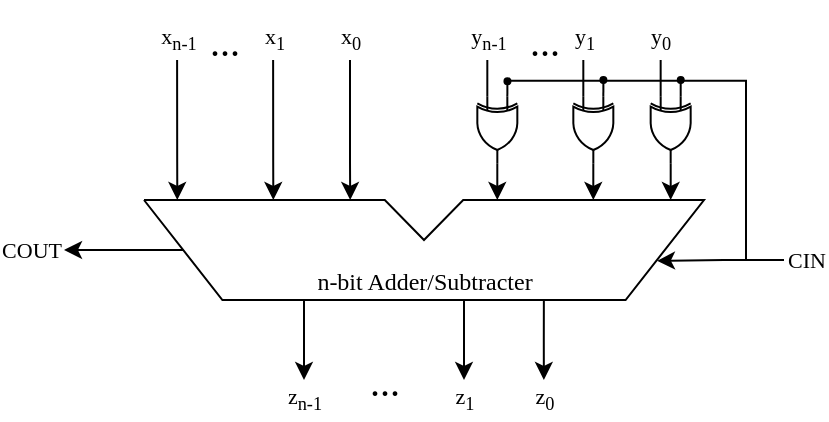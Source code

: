 <mxfile version="26.0.1">
  <diagram name="Page-1" id="YRTmSyCCs7Myf40diobr">
    <mxGraphModel dx="1103" dy="589" grid="1" gridSize="10" guides="1" tooltips="1" connect="1" arrows="1" fold="1" page="1" pageScale="1" pageWidth="850" pageHeight="1100" math="0" shadow="0">
      <root>
        <mxCell id="0" />
        <mxCell id="1" parent="0" />
        <mxCell id="4d7obqWmkYfhOyedHUf7-54" value="z&lt;sub&gt;0&lt;/sub&gt;" style="edgeStyle=orthogonalEdgeStyle;rounded=0;orthogonalLoop=1;jettySize=auto;html=1;fontFamily=NewsGotT;" parent="1" edge="1">
          <mxGeometry x="1" y="10" relative="1" as="geometry">
            <mxPoint x="399.93" y="480" as="targetPoint" />
            <mxPoint x="-10" y="10" as="offset" />
            <mxPoint x="399.93" y="440" as="sourcePoint" />
            <Array as="points">
              <mxPoint x="399.93" y="460" />
              <mxPoint x="399.93" y="460" />
            </Array>
          </mxGeometry>
        </mxCell>
        <mxCell id="nNE-uIyUoAhDfpCJ60dE-57" value="COUT" style="edgeStyle=orthogonalEdgeStyle;rounded=0;orthogonalLoop=1;jettySize=auto;html=1;exitX=0.07;exitY=0.499;exitDx=0;exitDy=0;exitPerimeter=0;align=right;fontFamily=NewsGotT;" edge="1" parent="1" source="nNE-uIyUoAhDfpCJ60dE-1">
          <mxGeometry x="1" relative="1" as="geometry">
            <mxPoint x="160" y="415" as="targetPoint" />
            <mxPoint as="offset" />
          </mxGeometry>
        </mxCell>
        <mxCell id="nNE-uIyUoAhDfpCJ60dE-1" value="&lt;font&gt;n-bit Adder/Subtracter&lt;/font&gt;" style="verticalLabelPosition=middle;verticalAlign=bottom;html=1;shape=mxgraph.basic.polygon;polyCoords=[[0,0],[0.43,0],[0.5,0.4],[0.57,0],[1,0],[0.86,1],[0.14,1],[0,0]];polyline=1;fillColor=none;align=center;labelPosition=center;fontFamily=NewsGotT;" vertex="1" parent="1">
          <mxGeometry x="200" y="390" width="280" height="50" as="geometry" />
        </mxCell>
        <mxCell id="nNE-uIyUoAhDfpCJ60dE-17" value="y&lt;sub&gt;0&lt;/sub&gt;" style="rounded=0;orthogonalLoop=1;jettySize=auto;html=1;entryX=0;entryY=0.75;entryDx=0;entryDy=0;entryPerimeter=0;endArrow=none;endFill=0;fontFamily=NewsGotT;" edge="1" parent="1" target="nNE-uIyUoAhDfpCJ60dE-19">
          <mxGeometry x="-1" y="-10" relative="1" as="geometry">
            <mxPoint x="458.33" y="320" as="sourcePoint" />
            <mxPoint x="10" y="-10" as="offset" />
            <mxPoint x="458.31" y="325" as="targetPoint" />
          </mxGeometry>
        </mxCell>
        <mxCell id="nNE-uIyUoAhDfpCJ60dE-18" style="edgeStyle=orthogonalEdgeStyle;rounded=0;orthogonalLoop=1;jettySize=auto;html=1;fontFamily=NewsGotT;" edge="1" parent="1" source="nNE-uIyUoAhDfpCJ60dE-19">
          <mxGeometry relative="1" as="geometry">
            <Array as="points">
              <mxPoint x="463.33" y="385" />
              <mxPoint x="463.33" y="385" />
            </Array>
            <mxPoint x="463.33" y="390" as="targetPoint" />
          </mxGeometry>
        </mxCell>
        <mxCell id="nNE-uIyUoAhDfpCJ60dE-55" style="edgeStyle=orthogonalEdgeStyle;rounded=0;orthogonalLoop=1;jettySize=auto;html=1;exitX=0;exitY=0.25;exitDx=0;exitDy=0;exitPerimeter=0;endArrow=oval;endFill=1;endSize=3;fontFamily=NewsGotT;" edge="1" parent="1" source="nNE-uIyUoAhDfpCJ60dE-19">
          <mxGeometry relative="1" as="geometry">
            <mxPoint x="468.368" y="330" as="targetPoint" />
          </mxGeometry>
        </mxCell>
        <mxCell id="nNE-uIyUoAhDfpCJ60dE-19" value="" style="verticalLabelPosition=bottom;shadow=0;dashed=0;align=center;html=1;verticalAlign=top;shape=mxgraph.electrical.logic_gates.logic_gate;operation=xor;aspect=fixed;rotation=90;fontFamily=NewsGotT;" vertex="1" parent="1">
          <mxGeometry x="446.67" y="345" width="33.33" height="20" as="geometry" />
        </mxCell>
        <mxCell id="nNE-uIyUoAhDfpCJ60dE-23" value="y&lt;sub&gt;1&lt;/sub&gt;" style="rounded=0;orthogonalLoop=1;jettySize=auto;html=1;entryX=0;entryY=0.75;entryDx=0;entryDy=0;entryPerimeter=0;endArrow=none;endFill=0;fontFamily=NewsGotT;" edge="1" parent="1" target="nNE-uIyUoAhDfpCJ60dE-25">
          <mxGeometry x="-1" y="-10" relative="1" as="geometry">
            <mxPoint x="419.66" y="320" as="sourcePoint" />
            <mxPoint x="10" y="-10" as="offset" />
            <mxPoint x="419.64" y="325" as="targetPoint" />
          </mxGeometry>
        </mxCell>
        <mxCell id="nNE-uIyUoAhDfpCJ60dE-24" style="edgeStyle=orthogonalEdgeStyle;rounded=0;orthogonalLoop=1;jettySize=auto;html=1;fontFamily=NewsGotT;" edge="1" parent="1" source="nNE-uIyUoAhDfpCJ60dE-25">
          <mxGeometry relative="1" as="geometry">
            <Array as="points">
              <mxPoint x="424.66" y="385" />
              <mxPoint x="424.66" y="385" />
            </Array>
            <mxPoint x="424.66" y="390" as="targetPoint" />
          </mxGeometry>
        </mxCell>
        <mxCell id="nNE-uIyUoAhDfpCJ60dE-53" style="edgeStyle=orthogonalEdgeStyle;rounded=0;orthogonalLoop=1;jettySize=auto;html=1;exitX=0;exitY=0.25;exitDx=0;exitDy=0;exitPerimeter=0;endArrow=oval;endFill=1;startSize=6;endSize=3;fontFamily=NewsGotT;" edge="1" parent="1" source="nNE-uIyUoAhDfpCJ60dE-25">
          <mxGeometry relative="1" as="geometry">
            <mxPoint x="429.702" y="330" as="targetPoint" />
          </mxGeometry>
        </mxCell>
        <mxCell id="nNE-uIyUoAhDfpCJ60dE-25" value="" style="verticalLabelPosition=bottom;shadow=0;dashed=0;align=center;html=1;verticalAlign=top;shape=mxgraph.electrical.logic_gates.logic_gate;operation=xor;aspect=fixed;rotation=90;fontFamily=NewsGotT;" vertex="1" parent="1">
          <mxGeometry x="408.0" y="345" width="33.33" height="20" as="geometry" />
        </mxCell>
        <mxCell id="nNE-uIyUoAhDfpCJ60dE-26" value="y&lt;sub&gt;n-1&lt;/sub&gt;" style="rounded=0;orthogonalLoop=1;jettySize=auto;html=1;entryX=0;entryY=0.75;entryDx=0;entryDy=0;entryPerimeter=0;endArrow=none;endFill=0;fontFamily=NewsGotT;" edge="1" parent="1" target="nNE-uIyUoAhDfpCJ60dE-28">
          <mxGeometry x="-1" y="-10" relative="1" as="geometry">
            <mxPoint x="371.66" y="320" as="sourcePoint" />
            <mxPoint x="10" y="-10" as="offset" />
            <mxPoint x="371.64" y="325" as="targetPoint" />
          </mxGeometry>
        </mxCell>
        <mxCell id="nNE-uIyUoAhDfpCJ60dE-27" style="edgeStyle=orthogonalEdgeStyle;rounded=0;orthogonalLoop=1;jettySize=auto;html=1;fontFamily=NewsGotT;" edge="1" parent="1" source="nNE-uIyUoAhDfpCJ60dE-28">
          <mxGeometry relative="1" as="geometry">
            <Array as="points">
              <mxPoint x="376.66" y="385" />
              <mxPoint x="376.66" y="385" />
            </Array>
            <mxPoint x="376.66" y="390" as="targetPoint" />
          </mxGeometry>
        </mxCell>
        <mxCell id="nNE-uIyUoAhDfpCJ60dE-28" value="" style="verticalLabelPosition=bottom;shadow=0;dashed=0;align=center;html=1;verticalAlign=top;shape=mxgraph.electrical.logic_gates.logic_gate;operation=xor;aspect=fixed;rotation=90;fontFamily=NewsGotT;" vertex="1" parent="1">
          <mxGeometry x="360.0" y="345" width="33.33" height="20" as="geometry" />
        </mxCell>
        <mxCell id="nNE-uIyUoAhDfpCJ60dE-29" value="..." style="text;html=1;align=center;verticalAlign=middle;resizable=0;points=[];autosize=1;strokeColor=none;fillColor=none;fontSize=20;fontFamily=NewsGotT;" vertex="1" parent="1">
          <mxGeometry x="380" y="290" width="40" height="40" as="geometry" />
        </mxCell>
        <mxCell id="nNE-uIyUoAhDfpCJ60dE-40" value="..." style="text;html=1;align=center;verticalAlign=middle;resizable=0;points=[];autosize=1;strokeColor=none;fillColor=none;fontSize=20;fontFamily=NewsGotT;" vertex="1" parent="1">
          <mxGeometry x="220" y="290" width="40" height="40" as="geometry" />
        </mxCell>
        <mxCell id="nNE-uIyUoAhDfpCJ60dE-41" value="x&lt;sub&gt;0&lt;/sub&gt;" style="edgeStyle=orthogonalEdgeStyle;rounded=0;orthogonalLoop=1;jettySize=auto;html=1;fontFamily=NewsGotT;" edge="1" parent="1">
          <mxGeometry x="-1" y="10" relative="1" as="geometry">
            <mxPoint x="303" y="320" as="sourcePoint" />
            <Array as="points">
              <mxPoint x="303.1" y="371" />
              <mxPoint x="303.1" y="371" />
            </Array>
            <mxPoint x="-10" y="-10" as="offset" />
            <mxPoint x="303.1" y="390" as="targetPoint" />
          </mxGeometry>
        </mxCell>
        <mxCell id="nNE-uIyUoAhDfpCJ60dE-42" value="x&lt;sub&gt;1&lt;/sub&gt;" style="edgeStyle=orthogonalEdgeStyle;rounded=0;orthogonalLoop=1;jettySize=auto;html=1;fontFamily=NewsGotT;" edge="1" parent="1">
          <mxGeometry x="-1" y="10" relative="1" as="geometry">
            <mxPoint x="264.56" y="320" as="sourcePoint" />
            <Array as="points">
              <mxPoint x="264.66" y="371" />
              <mxPoint x="264.66" y="371" />
            </Array>
            <mxPoint x="-10" y="-10" as="offset" />
            <mxPoint x="264.66" y="390" as="targetPoint" />
          </mxGeometry>
        </mxCell>
        <mxCell id="nNE-uIyUoAhDfpCJ60dE-44" value="x&lt;sub&gt;n-1&lt;/sub&gt;" style="edgeStyle=orthogonalEdgeStyle;rounded=0;orthogonalLoop=1;jettySize=auto;html=1;fontFamily=NewsGotT;" edge="1" parent="1">
          <mxGeometry x="-1" y="10" relative="1" as="geometry">
            <mxPoint x="216.55" y="320" as="sourcePoint" />
            <Array as="points">
              <mxPoint x="216.65" y="371" />
              <mxPoint x="216.65" y="371" />
            </Array>
            <mxPoint x="-10" y="-10" as="offset" />
            <mxPoint x="216.65" y="390" as="targetPoint" />
          </mxGeometry>
        </mxCell>
        <mxCell id="nNE-uIyUoAhDfpCJ60dE-45" value="z&lt;sub&gt;1&lt;/sub&gt;" style="edgeStyle=orthogonalEdgeStyle;rounded=0;orthogonalLoop=1;jettySize=auto;html=1;fontFamily=NewsGotT;" edge="1" parent="1">
          <mxGeometry x="1" y="10" relative="1" as="geometry">
            <mxPoint x="360" y="480" as="targetPoint" />
            <mxPoint x="-10" y="10" as="offset" />
            <mxPoint x="360" y="440" as="sourcePoint" />
            <Array as="points">
              <mxPoint x="360" y="460" />
              <mxPoint x="360" y="460" />
            </Array>
          </mxGeometry>
        </mxCell>
        <mxCell id="nNE-uIyUoAhDfpCJ60dE-46" value="z&lt;sub&gt;n-1&lt;/sub&gt;" style="edgeStyle=orthogonalEdgeStyle;rounded=0;orthogonalLoop=1;jettySize=auto;html=1;fontFamily=NewsGotT;" edge="1" parent="1">
          <mxGeometry x="1" y="10" relative="1" as="geometry">
            <mxPoint x="280" y="480" as="targetPoint" />
            <mxPoint x="-10" y="10" as="offset" />
            <mxPoint x="280" y="440" as="sourcePoint" />
            <Array as="points">
              <mxPoint x="280" y="460" />
              <mxPoint x="280" y="460" />
            </Array>
          </mxGeometry>
        </mxCell>
        <mxCell id="nNE-uIyUoAhDfpCJ60dE-47" value="..." style="text;html=1;align=center;verticalAlign=middle;resizable=0;points=[];autosize=1;strokeColor=none;fillColor=none;fontSize=20;fontFamily=NewsGotT;" vertex="1" parent="1">
          <mxGeometry x="300" y="460" width="40" height="40" as="geometry" />
        </mxCell>
        <mxCell id="nNE-uIyUoAhDfpCJ60dE-48" value="CIN" style="edgeStyle=orthogonalEdgeStyle;rounded=0;orthogonalLoop=1;jettySize=auto;html=1;align=left;entryX=0.916;entryY=0.608;entryDx=0;entryDy=0;entryPerimeter=0;fontFamily=NewsGotT;" edge="1" parent="1" target="nNE-uIyUoAhDfpCJ60dE-1">
          <mxGeometry x="-1" relative="1" as="geometry">
            <mxPoint x="520" y="420" as="sourcePoint" />
            <Array as="points">
              <mxPoint x="490" y="420" />
            </Array>
            <mxPoint as="offset" />
            <mxPoint x="460" y="420" as="targetPoint" />
          </mxGeometry>
        </mxCell>
        <mxCell id="nNE-uIyUoAhDfpCJ60dE-54" value="" style="endArrow=none;html=1;rounded=0;edgeStyle=orthogonalEdgeStyle;exitX=0.044;exitY=1.01;exitDx=0;exitDy=0;exitPerimeter=0;fontFamily=NewsGotT;" edge="1" parent="1" source="nNE-uIyUoAhDfpCJ60dE-29">
          <mxGeometry width="50" height="50" relative="1" as="geometry">
            <mxPoint x="430" y="330" as="sourcePoint" />
            <mxPoint x="500" y="420" as="targetPoint" />
            <Array as="points">
              <mxPoint x="501" y="330" />
              <mxPoint x="501" y="420" />
            </Array>
          </mxGeometry>
        </mxCell>
        <mxCell id="nNE-uIyUoAhDfpCJ60dE-56" style="edgeStyle=orthogonalEdgeStyle;rounded=0;orthogonalLoop=1;jettySize=auto;html=1;exitX=0;exitY=0.25;exitDx=0;exitDy=0;exitPerimeter=0;entryX=0.043;entryY=1.015;entryDx=0;entryDy=0;entryPerimeter=0;endArrow=oval;endFill=1;endSize=3;fontFamily=NewsGotT;" edge="1" parent="1" source="nNE-uIyUoAhDfpCJ60dE-28" target="nNE-uIyUoAhDfpCJ60dE-29">
          <mxGeometry relative="1" as="geometry" />
        </mxCell>
      </root>
    </mxGraphModel>
  </diagram>
</mxfile>
